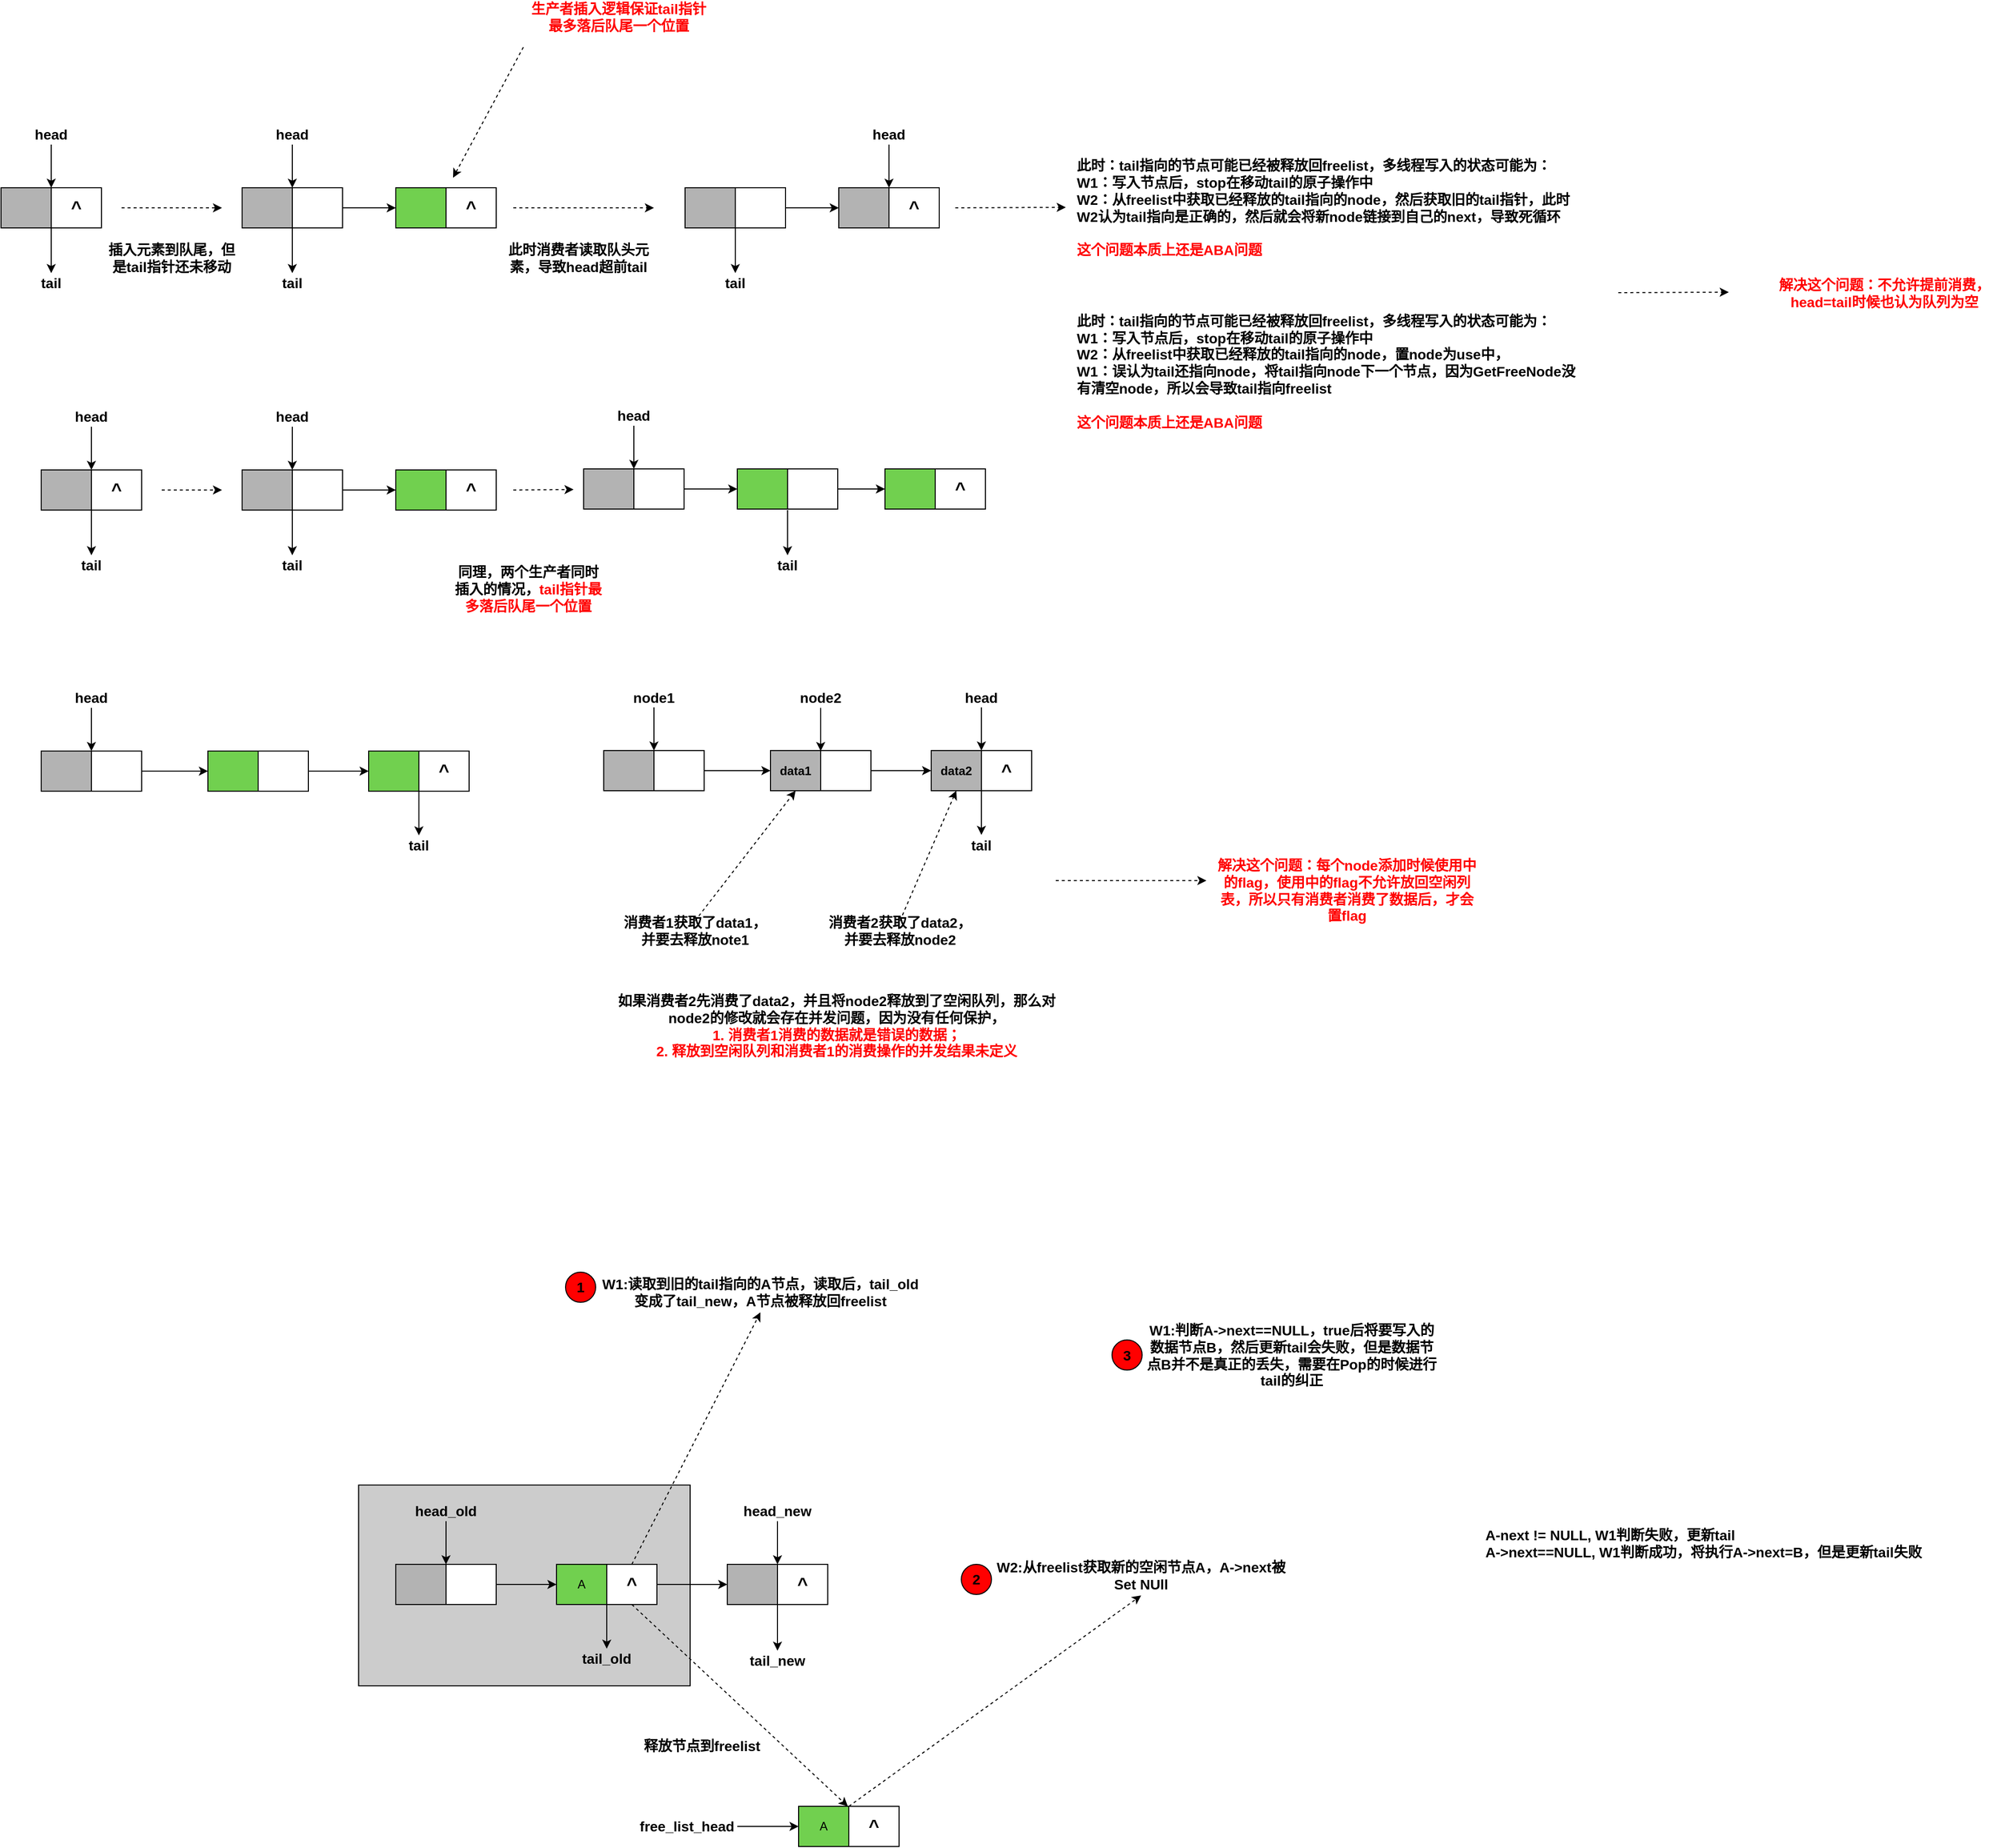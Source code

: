 <mxfile version="14.1.2" type="github">
  <diagram id="2i-kSuf8YJ6PZaOD5piu" name="Page-1">
    <mxGraphModel dx="2062" dy="1122" grid="1" gridSize="10" guides="1" tooltips="1" connect="1" arrows="1" fold="1" page="1" pageScale="1" pageWidth="827" pageHeight="1169" math="0" shadow="0">
      <root>
        <mxCell id="0" />
        <mxCell id="1" parent="0" />
        <mxCell id="8-dQ2X6_LbKBHd7kXa2N-51" value="" style="rounded=0;whiteSpace=wrap;html=1;fillColor=#CCCCCC;" parent="1" vertex="1">
          <mxGeometry x="476" y="1772" width="330" height="200" as="geometry" />
        </mxCell>
        <mxCell id="gaz1Uu5AwIauGs2SwcmH-5" value="" style="group" parent="1" vertex="1" connectable="0">
          <mxGeometry x="120" y="480" width="100" height="40" as="geometry" />
        </mxCell>
        <mxCell id="gaz1Uu5AwIauGs2SwcmH-3" value="" style="rounded=0;whiteSpace=wrap;html=1;fillColor=#B3B3B3;" parent="gaz1Uu5AwIauGs2SwcmH-5" vertex="1">
          <mxGeometry width="50" height="40" as="geometry" />
        </mxCell>
        <mxCell id="gaz1Uu5AwIauGs2SwcmH-4" value="&lt;b&gt;&lt;font style=&quot;font-size: 18px&quot;&gt;^&lt;/font&gt;&lt;/b&gt;" style="rounded=0;whiteSpace=wrap;html=1;" parent="gaz1Uu5AwIauGs2SwcmH-5" vertex="1">
          <mxGeometry x="50" width="50" height="40" as="geometry" />
        </mxCell>
        <mxCell id="gaz1Uu5AwIauGs2SwcmH-7" value="" style="endArrow=classic;html=1;entryX=0;entryY=0;entryDx=0;entryDy=0;" parent="1" source="gaz1Uu5AwIauGs2SwcmH-8" target="gaz1Uu5AwIauGs2SwcmH-4" edge="1">
          <mxGeometry width="50" height="50" relative="1" as="geometry">
            <mxPoint x="170" y="430" as="sourcePoint" />
            <mxPoint x="230" y="390" as="targetPoint" />
          </mxGeometry>
        </mxCell>
        <mxCell id="gaz1Uu5AwIauGs2SwcmH-8" value="&lt;font style=&quot;font-size: 14px&quot;&gt;&lt;b&gt;head&lt;/b&gt;&lt;/font&gt;" style="text;html=1;strokeColor=none;fillColor=none;align=center;verticalAlign=middle;whiteSpace=wrap;rounded=0;" parent="1" vertex="1">
          <mxGeometry x="150" y="417" width="40" height="20" as="geometry" />
        </mxCell>
        <mxCell id="gaz1Uu5AwIauGs2SwcmH-10" value="&lt;font style=&quot;font-size: 14px&quot;&gt;&lt;b&gt;tail&lt;/b&gt;&lt;/font&gt;" style="text;html=1;strokeColor=none;fillColor=none;align=center;verticalAlign=middle;whiteSpace=wrap;rounded=0;" parent="1" vertex="1">
          <mxGeometry x="150" y="565" width="40" height="20" as="geometry" />
        </mxCell>
        <mxCell id="gaz1Uu5AwIauGs2SwcmH-12" value="" style="endArrow=classic;html=1;exitX=1;exitY=1;exitDx=0;exitDy=0;entryX=0.5;entryY=0;entryDx=0;entryDy=0;" parent="1" source="gaz1Uu5AwIauGs2SwcmH-3" target="gaz1Uu5AwIauGs2SwcmH-10" edge="1">
          <mxGeometry width="50" height="50" relative="1" as="geometry">
            <mxPoint x="169.5" y="530" as="sourcePoint" />
            <mxPoint x="170" y="560" as="targetPoint" />
          </mxGeometry>
        </mxCell>
        <mxCell id="gaz1Uu5AwIauGs2SwcmH-13" value="" style="group" parent="1" vertex="1" connectable="0">
          <mxGeometry x="360" y="480" width="100" height="40" as="geometry" />
        </mxCell>
        <mxCell id="gaz1Uu5AwIauGs2SwcmH-14" value="" style="rounded=0;whiteSpace=wrap;html=1;fillColor=#B3B3B3;" parent="gaz1Uu5AwIauGs2SwcmH-13" vertex="1">
          <mxGeometry width="50" height="40" as="geometry" />
        </mxCell>
        <mxCell id="gaz1Uu5AwIauGs2SwcmH-15" value="" style="rounded=0;whiteSpace=wrap;html=1;" parent="gaz1Uu5AwIauGs2SwcmH-13" vertex="1">
          <mxGeometry x="50" width="50" height="40" as="geometry" />
        </mxCell>
        <mxCell id="gaz1Uu5AwIauGs2SwcmH-16" value="" style="endArrow=classic;html=1;entryX=0;entryY=0;entryDx=0;entryDy=0;" parent="1" source="gaz1Uu5AwIauGs2SwcmH-17" target="gaz1Uu5AwIauGs2SwcmH-15" edge="1">
          <mxGeometry width="50" height="50" relative="1" as="geometry">
            <mxPoint x="410" y="430" as="sourcePoint" />
            <mxPoint x="470" y="390" as="targetPoint" />
          </mxGeometry>
        </mxCell>
        <mxCell id="gaz1Uu5AwIauGs2SwcmH-17" value="&lt;font style=&quot;font-size: 14px&quot;&gt;&lt;b&gt;head&lt;/b&gt;&lt;/font&gt;" style="text;html=1;strokeColor=none;fillColor=none;align=center;verticalAlign=middle;whiteSpace=wrap;rounded=0;" parent="1" vertex="1">
          <mxGeometry x="390" y="417" width="40" height="20" as="geometry" />
        </mxCell>
        <mxCell id="gaz1Uu5AwIauGs2SwcmH-18" value="&lt;font style=&quot;font-size: 14px&quot;&gt;&lt;b&gt;tail&lt;/b&gt;&lt;/font&gt;" style="text;html=1;strokeColor=none;fillColor=none;align=center;verticalAlign=middle;whiteSpace=wrap;rounded=0;" parent="1" vertex="1">
          <mxGeometry x="390" y="565" width="40" height="20" as="geometry" />
        </mxCell>
        <mxCell id="gaz1Uu5AwIauGs2SwcmH-19" value="" style="endArrow=classic;html=1;exitX=1;exitY=1;exitDx=0;exitDy=0;entryX=0.5;entryY=0;entryDx=0;entryDy=0;" parent="1" source="gaz1Uu5AwIauGs2SwcmH-14" target="gaz1Uu5AwIauGs2SwcmH-18" edge="1">
          <mxGeometry width="50" height="50" relative="1" as="geometry">
            <mxPoint x="409.5" y="530" as="sourcePoint" />
            <mxPoint x="410" y="560" as="targetPoint" />
          </mxGeometry>
        </mxCell>
        <mxCell id="gaz1Uu5AwIauGs2SwcmH-20" value="" style="endArrow=classic;html=1;entryX=0;entryY=0.5;entryDx=0;entryDy=0;" parent="1" source="gaz1Uu5AwIauGs2SwcmH-15" target="gaz1Uu5AwIauGs2SwcmH-22" edge="1">
          <mxGeometry width="50" height="50" relative="1" as="geometry">
            <mxPoint x="530" y="527" as="sourcePoint" />
            <mxPoint x="510" y="500" as="targetPoint" />
          </mxGeometry>
        </mxCell>
        <mxCell id="gaz1Uu5AwIauGs2SwcmH-25" value="" style="group" parent="1" vertex="1" connectable="0">
          <mxGeometry x="513" y="480" width="100" height="40" as="geometry" />
        </mxCell>
        <mxCell id="gaz1Uu5AwIauGs2SwcmH-22" value="" style="rounded=0;whiteSpace=wrap;html=1;fillColor=#71D04F;" parent="gaz1Uu5AwIauGs2SwcmH-25" vertex="1">
          <mxGeometry width="50" height="40" as="geometry" />
        </mxCell>
        <mxCell id="gaz1Uu5AwIauGs2SwcmH-23" value="&lt;b&gt;&lt;font style=&quot;font-size: 18px&quot;&gt;^&lt;/font&gt;&lt;/b&gt;" style="rounded=0;whiteSpace=wrap;html=1;" parent="gaz1Uu5AwIauGs2SwcmH-25" vertex="1">
          <mxGeometry x="50" width="50" height="40" as="geometry" />
        </mxCell>
        <mxCell id="gaz1Uu5AwIauGs2SwcmH-26" value="" style="group" parent="1" vertex="1" connectable="0">
          <mxGeometry x="801" y="480" width="100" height="40" as="geometry" />
        </mxCell>
        <mxCell id="gaz1Uu5AwIauGs2SwcmH-27" value="" style="rounded=0;whiteSpace=wrap;html=1;fillColor=#B3B3B3;" parent="gaz1Uu5AwIauGs2SwcmH-26" vertex="1">
          <mxGeometry width="50" height="40" as="geometry" />
        </mxCell>
        <mxCell id="gaz1Uu5AwIauGs2SwcmH-28" value="" style="rounded=0;whiteSpace=wrap;html=1;" parent="gaz1Uu5AwIauGs2SwcmH-26" vertex="1">
          <mxGeometry x="50" width="50" height="40" as="geometry" />
        </mxCell>
        <mxCell id="gaz1Uu5AwIauGs2SwcmH-29" value="" style="endArrow=classic;html=1;entryX=1;entryY=0;entryDx=0;entryDy=0;" parent="1" source="gaz1Uu5AwIauGs2SwcmH-30" target="gaz1Uu5AwIauGs2SwcmH-35" edge="1">
          <mxGeometry width="50" height="50" relative="1" as="geometry">
            <mxPoint x="1004" y="430" as="sourcePoint" />
            <mxPoint x="1004" y="480" as="targetPoint" />
          </mxGeometry>
        </mxCell>
        <mxCell id="gaz1Uu5AwIauGs2SwcmH-30" value="&lt;font style=&quot;font-size: 14px&quot;&gt;&lt;b&gt;head&lt;/b&gt;&lt;/font&gt;" style="text;html=1;strokeColor=none;fillColor=none;align=center;verticalAlign=middle;whiteSpace=wrap;rounded=0;" parent="1" vertex="1">
          <mxGeometry x="984" y="417" width="40" height="20" as="geometry" />
        </mxCell>
        <mxCell id="gaz1Uu5AwIauGs2SwcmH-31" value="&lt;font style=&quot;font-size: 14px&quot;&gt;&lt;b&gt;tail&lt;/b&gt;&lt;/font&gt;" style="text;html=1;strokeColor=none;fillColor=none;align=center;verticalAlign=middle;whiteSpace=wrap;rounded=0;" parent="1" vertex="1">
          <mxGeometry x="831" y="565" width="40" height="20" as="geometry" />
        </mxCell>
        <mxCell id="gaz1Uu5AwIauGs2SwcmH-32" value="" style="endArrow=classic;html=1;exitX=1;exitY=1;exitDx=0;exitDy=0;entryX=0.5;entryY=0;entryDx=0;entryDy=0;" parent="1" source="gaz1Uu5AwIauGs2SwcmH-27" target="gaz1Uu5AwIauGs2SwcmH-31" edge="1">
          <mxGeometry width="50" height="50" relative="1" as="geometry">
            <mxPoint x="850.5" y="530" as="sourcePoint" />
            <mxPoint x="851" y="560" as="targetPoint" />
          </mxGeometry>
        </mxCell>
        <mxCell id="gaz1Uu5AwIauGs2SwcmH-33" value="" style="endArrow=classic;html=1;entryX=0;entryY=0.5;entryDx=0;entryDy=0;" parent="1" source="gaz1Uu5AwIauGs2SwcmH-28" target="gaz1Uu5AwIauGs2SwcmH-35" edge="1">
          <mxGeometry width="50" height="50" relative="1" as="geometry">
            <mxPoint x="971" y="527" as="sourcePoint" />
            <mxPoint x="951" y="500" as="targetPoint" />
          </mxGeometry>
        </mxCell>
        <mxCell id="gaz1Uu5AwIauGs2SwcmH-37" value="" style="group" parent="1" vertex="1" connectable="0">
          <mxGeometry x="954" y="480" width="100" height="40" as="geometry" />
        </mxCell>
        <mxCell id="gaz1Uu5AwIauGs2SwcmH-35" value="" style="rounded=0;whiteSpace=wrap;html=1;fillColor=#B3B3B3;" parent="gaz1Uu5AwIauGs2SwcmH-37" vertex="1">
          <mxGeometry width="50" height="40" as="geometry" />
        </mxCell>
        <mxCell id="gaz1Uu5AwIauGs2SwcmH-36" value="&lt;b&gt;&lt;font style=&quot;font-size: 18px&quot;&gt;^&lt;/font&gt;&lt;/b&gt;" style="rounded=0;whiteSpace=wrap;html=1;" parent="gaz1Uu5AwIauGs2SwcmH-37" vertex="1">
          <mxGeometry x="50" width="50" height="40" as="geometry" />
        </mxCell>
        <mxCell id="gaz1Uu5AwIauGs2SwcmH-45" value="" style="endArrow=classic;html=1;dashed=1;" parent="1" edge="1">
          <mxGeometry width="50" height="50" relative="1" as="geometry">
            <mxPoint x="240" y="500" as="sourcePoint" />
            <mxPoint x="340" y="500" as="targetPoint" />
          </mxGeometry>
        </mxCell>
        <mxCell id="gaz1Uu5AwIauGs2SwcmH-46" value="" style="endArrow=classic;html=1;dashed=1;" parent="1" edge="1">
          <mxGeometry width="50" height="50" relative="1" as="geometry">
            <mxPoint x="630" y="500" as="sourcePoint" />
            <mxPoint x="770" y="500" as="targetPoint" />
          </mxGeometry>
        </mxCell>
        <mxCell id="gaz1Uu5AwIauGs2SwcmH-47" value="" style="endArrow=classic;html=1;dashed=1;" parent="1" edge="1">
          <mxGeometry width="50" height="50" relative="1" as="geometry">
            <mxPoint x="1070" y="500" as="sourcePoint" />
            <mxPoint x="1180" y="499.5" as="targetPoint" />
          </mxGeometry>
        </mxCell>
        <mxCell id="gaz1Uu5AwIauGs2SwcmH-48" value="" style="group" parent="1" vertex="1" connectable="0">
          <mxGeometry x="160" y="761" width="100" height="40" as="geometry" />
        </mxCell>
        <mxCell id="gaz1Uu5AwIauGs2SwcmH-49" value="" style="rounded=0;whiteSpace=wrap;html=1;fillColor=#B3B3B3;" parent="gaz1Uu5AwIauGs2SwcmH-48" vertex="1">
          <mxGeometry width="50" height="40" as="geometry" />
        </mxCell>
        <mxCell id="gaz1Uu5AwIauGs2SwcmH-50" value="&lt;b&gt;&lt;font style=&quot;font-size: 18px&quot;&gt;^&lt;/font&gt;&lt;/b&gt;" style="rounded=0;whiteSpace=wrap;html=1;" parent="gaz1Uu5AwIauGs2SwcmH-48" vertex="1">
          <mxGeometry x="50" width="50" height="40" as="geometry" />
        </mxCell>
        <mxCell id="gaz1Uu5AwIauGs2SwcmH-51" value="" style="endArrow=classic;html=1;entryX=0;entryY=0;entryDx=0;entryDy=0;" parent="1" source="gaz1Uu5AwIauGs2SwcmH-52" target="gaz1Uu5AwIauGs2SwcmH-50" edge="1">
          <mxGeometry width="50" height="50" relative="1" as="geometry">
            <mxPoint x="210" y="711" as="sourcePoint" />
            <mxPoint x="270" y="671" as="targetPoint" />
          </mxGeometry>
        </mxCell>
        <mxCell id="gaz1Uu5AwIauGs2SwcmH-52" value="&lt;font style=&quot;font-size: 14px&quot;&gt;&lt;b&gt;head&lt;/b&gt;&lt;/font&gt;" style="text;html=1;strokeColor=none;fillColor=none;align=center;verticalAlign=middle;whiteSpace=wrap;rounded=0;" parent="1" vertex="1">
          <mxGeometry x="190" y="698" width="40" height="20" as="geometry" />
        </mxCell>
        <mxCell id="gaz1Uu5AwIauGs2SwcmH-53" value="&lt;font style=&quot;font-size: 14px&quot;&gt;&lt;b&gt;tail&lt;/b&gt;&lt;/font&gt;" style="text;html=1;strokeColor=none;fillColor=none;align=center;verticalAlign=middle;whiteSpace=wrap;rounded=0;" parent="1" vertex="1">
          <mxGeometry x="190" y="846" width="40" height="20" as="geometry" />
        </mxCell>
        <mxCell id="gaz1Uu5AwIauGs2SwcmH-54" value="" style="endArrow=classic;html=1;exitX=1;exitY=1;exitDx=0;exitDy=0;entryX=0.5;entryY=0;entryDx=0;entryDy=0;" parent="1" source="gaz1Uu5AwIauGs2SwcmH-49" target="gaz1Uu5AwIauGs2SwcmH-53" edge="1">
          <mxGeometry width="50" height="50" relative="1" as="geometry">
            <mxPoint x="209.5" y="811" as="sourcePoint" />
            <mxPoint x="210" y="841" as="targetPoint" />
          </mxGeometry>
        </mxCell>
        <mxCell id="gaz1Uu5AwIauGs2SwcmH-55" value="" style="group" parent="1" vertex="1" connectable="0">
          <mxGeometry x="360" y="761" width="100" height="40" as="geometry" />
        </mxCell>
        <mxCell id="gaz1Uu5AwIauGs2SwcmH-56" value="" style="rounded=0;whiteSpace=wrap;html=1;fillColor=#B3B3B3;" parent="gaz1Uu5AwIauGs2SwcmH-55" vertex="1">
          <mxGeometry width="50" height="40" as="geometry" />
        </mxCell>
        <mxCell id="gaz1Uu5AwIauGs2SwcmH-57" value="" style="rounded=0;whiteSpace=wrap;html=1;" parent="gaz1Uu5AwIauGs2SwcmH-55" vertex="1">
          <mxGeometry x="50" width="50" height="40" as="geometry" />
        </mxCell>
        <mxCell id="gaz1Uu5AwIauGs2SwcmH-58" value="" style="endArrow=classic;html=1;entryX=0;entryY=0;entryDx=0;entryDy=0;" parent="1" source="gaz1Uu5AwIauGs2SwcmH-59" target="gaz1Uu5AwIauGs2SwcmH-57" edge="1">
          <mxGeometry width="50" height="50" relative="1" as="geometry">
            <mxPoint x="410" y="711" as="sourcePoint" />
            <mxPoint x="470" y="671" as="targetPoint" />
          </mxGeometry>
        </mxCell>
        <mxCell id="gaz1Uu5AwIauGs2SwcmH-59" value="&lt;font style=&quot;font-size: 14px&quot;&gt;&lt;b&gt;head&lt;/b&gt;&lt;/font&gt;" style="text;html=1;strokeColor=none;fillColor=none;align=center;verticalAlign=middle;whiteSpace=wrap;rounded=0;" parent="1" vertex="1">
          <mxGeometry x="390" y="698" width="40" height="20" as="geometry" />
        </mxCell>
        <mxCell id="gaz1Uu5AwIauGs2SwcmH-60" value="&lt;font style=&quot;font-size: 14px&quot;&gt;&lt;b&gt;tail&lt;/b&gt;&lt;/font&gt;" style="text;html=1;strokeColor=none;fillColor=none;align=center;verticalAlign=middle;whiteSpace=wrap;rounded=0;" parent="1" vertex="1">
          <mxGeometry x="390" y="846" width="40" height="20" as="geometry" />
        </mxCell>
        <mxCell id="gaz1Uu5AwIauGs2SwcmH-61" value="" style="endArrow=classic;html=1;exitX=1;exitY=1;exitDx=0;exitDy=0;entryX=0.5;entryY=0;entryDx=0;entryDy=0;" parent="1" source="gaz1Uu5AwIauGs2SwcmH-56" target="gaz1Uu5AwIauGs2SwcmH-60" edge="1">
          <mxGeometry width="50" height="50" relative="1" as="geometry">
            <mxPoint x="409.5" y="811" as="sourcePoint" />
            <mxPoint x="410" y="841" as="targetPoint" />
          </mxGeometry>
        </mxCell>
        <mxCell id="gaz1Uu5AwIauGs2SwcmH-62" value="" style="endArrow=classic;html=1;entryX=0;entryY=0.5;entryDx=0;entryDy=0;" parent="1" source="gaz1Uu5AwIauGs2SwcmH-57" target="gaz1Uu5AwIauGs2SwcmH-64" edge="1">
          <mxGeometry width="50" height="50" relative="1" as="geometry">
            <mxPoint x="530" y="808" as="sourcePoint" />
            <mxPoint x="510" y="781" as="targetPoint" />
          </mxGeometry>
        </mxCell>
        <mxCell id="gaz1Uu5AwIauGs2SwcmH-63" value="" style="group" parent="1" vertex="1" connectable="0">
          <mxGeometry x="513" y="761" width="100" height="40" as="geometry" />
        </mxCell>
        <mxCell id="gaz1Uu5AwIauGs2SwcmH-64" value="" style="rounded=0;whiteSpace=wrap;html=1;fillColor=#71D04F;" parent="gaz1Uu5AwIauGs2SwcmH-63" vertex="1">
          <mxGeometry width="50" height="40" as="geometry" />
        </mxCell>
        <mxCell id="gaz1Uu5AwIauGs2SwcmH-65" value="&lt;b&gt;&lt;font style=&quot;font-size: 18px&quot;&gt;^&lt;/font&gt;&lt;/b&gt;" style="rounded=0;whiteSpace=wrap;html=1;" parent="gaz1Uu5AwIauGs2SwcmH-63" vertex="1">
          <mxGeometry x="50" width="50" height="40" as="geometry" />
        </mxCell>
        <mxCell id="gaz1Uu5AwIauGs2SwcmH-84" value="" style="endArrow=classic;html=1;dashed=1;" parent="1" edge="1">
          <mxGeometry width="50" height="50" relative="1" as="geometry">
            <mxPoint x="280" y="781" as="sourcePoint" />
            <mxPoint x="340" y="781" as="targetPoint" />
          </mxGeometry>
        </mxCell>
        <mxCell id="gaz1Uu5AwIauGs2SwcmH-85" value="" style="endArrow=classic;html=1;dashed=1;" parent="1" edge="1">
          <mxGeometry width="50" height="50" relative="1" as="geometry">
            <mxPoint x="630" y="781" as="sourcePoint" />
            <mxPoint x="690" y="780.5" as="targetPoint" />
          </mxGeometry>
        </mxCell>
        <mxCell id="gaz1Uu5AwIauGs2SwcmH-87" value="" style="group" parent="1" vertex="1" connectable="0">
          <mxGeometry x="700" y="760" width="100" height="40" as="geometry" />
        </mxCell>
        <mxCell id="gaz1Uu5AwIauGs2SwcmH-88" value="" style="rounded=0;whiteSpace=wrap;html=1;fillColor=#B3B3B3;" parent="gaz1Uu5AwIauGs2SwcmH-87" vertex="1">
          <mxGeometry width="50" height="40" as="geometry" />
        </mxCell>
        <mxCell id="gaz1Uu5AwIauGs2SwcmH-89" value="" style="rounded=0;whiteSpace=wrap;html=1;" parent="gaz1Uu5AwIauGs2SwcmH-87" vertex="1">
          <mxGeometry x="50" width="50" height="40" as="geometry" />
        </mxCell>
        <mxCell id="gaz1Uu5AwIauGs2SwcmH-90" value="" style="endArrow=classic;html=1;entryX=0;entryY=0;entryDx=0;entryDy=0;" parent="1" source="gaz1Uu5AwIauGs2SwcmH-91" target="gaz1Uu5AwIauGs2SwcmH-89" edge="1">
          <mxGeometry width="50" height="50" relative="1" as="geometry">
            <mxPoint x="750" y="710" as="sourcePoint" />
            <mxPoint x="810" y="670" as="targetPoint" />
          </mxGeometry>
        </mxCell>
        <mxCell id="gaz1Uu5AwIauGs2SwcmH-91" value="&lt;font style=&quot;font-size: 14px&quot;&gt;&lt;b&gt;head&lt;/b&gt;&lt;/font&gt;" style="text;html=1;strokeColor=none;fillColor=none;align=center;verticalAlign=middle;whiteSpace=wrap;rounded=0;" parent="1" vertex="1">
          <mxGeometry x="730" y="697" width="40" height="20" as="geometry" />
        </mxCell>
        <mxCell id="gaz1Uu5AwIauGs2SwcmH-92" value="&lt;font style=&quot;font-size: 14px&quot;&gt;&lt;b&gt;tail&lt;/b&gt;&lt;/font&gt;" style="text;html=1;strokeColor=none;fillColor=none;align=center;verticalAlign=middle;whiteSpace=wrap;rounded=0;" parent="1" vertex="1">
          <mxGeometry x="883" y="846" width="40" height="20" as="geometry" />
        </mxCell>
        <mxCell id="gaz1Uu5AwIauGs2SwcmH-93" value="" style="endArrow=classic;html=1;exitX=1;exitY=1;exitDx=0;exitDy=0;entryX=0.5;entryY=0;entryDx=0;entryDy=0;" parent="1" target="gaz1Uu5AwIauGs2SwcmH-92" edge="1">
          <mxGeometry width="50" height="50" relative="1" as="geometry">
            <mxPoint x="903" y="801" as="sourcePoint" />
            <mxPoint x="903" y="841" as="targetPoint" />
          </mxGeometry>
        </mxCell>
        <mxCell id="gaz1Uu5AwIauGs2SwcmH-94" value="" style="endArrow=classic;html=1;entryX=0;entryY=0.5;entryDx=0;entryDy=0;" parent="1" source="gaz1Uu5AwIauGs2SwcmH-89" target="gaz1Uu5AwIauGs2SwcmH-96" edge="1">
          <mxGeometry width="50" height="50" relative="1" as="geometry">
            <mxPoint x="870" y="807" as="sourcePoint" />
            <mxPoint x="850" y="780" as="targetPoint" />
          </mxGeometry>
        </mxCell>
        <mxCell id="gaz1Uu5AwIauGs2SwcmH-95" value="" style="group" parent="1" vertex="1" connectable="0">
          <mxGeometry x="853" y="760" width="100" height="40" as="geometry" />
        </mxCell>
        <mxCell id="gaz1Uu5AwIauGs2SwcmH-96" value="" style="rounded=0;whiteSpace=wrap;html=1;fillColor=#71D04F;" parent="gaz1Uu5AwIauGs2SwcmH-95" vertex="1">
          <mxGeometry width="50" height="40" as="geometry" />
        </mxCell>
        <mxCell id="gaz1Uu5AwIauGs2SwcmH-97" value="" style="rounded=0;whiteSpace=wrap;html=1;" parent="gaz1Uu5AwIauGs2SwcmH-95" vertex="1">
          <mxGeometry x="50" width="50" height="40" as="geometry" />
        </mxCell>
        <mxCell id="gaz1Uu5AwIauGs2SwcmH-98" value="" style="group" parent="1" vertex="1" connectable="0">
          <mxGeometry x="1000" y="760" width="100" height="40" as="geometry" />
        </mxCell>
        <mxCell id="gaz1Uu5AwIauGs2SwcmH-99" value="" style="rounded=0;whiteSpace=wrap;html=1;fillColor=#71D04F;" parent="gaz1Uu5AwIauGs2SwcmH-98" vertex="1">
          <mxGeometry width="50" height="40" as="geometry" />
        </mxCell>
        <mxCell id="gaz1Uu5AwIauGs2SwcmH-100" value="&lt;b&gt;&lt;font style=&quot;font-size: 18px&quot;&gt;^&lt;/font&gt;&lt;/b&gt;" style="rounded=0;whiteSpace=wrap;html=1;" parent="gaz1Uu5AwIauGs2SwcmH-98" vertex="1">
          <mxGeometry x="50" width="50" height="40" as="geometry" />
        </mxCell>
        <mxCell id="gaz1Uu5AwIauGs2SwcmH-101" value="" style="endArrow=classic;html=1;entryX=0;entryY=0.5;entryDx=0;entryDy=0;exitX=1;exitY=0.5;exitDx=0;exitDy=0;" parent="1" source="gaz1Uu5AwIauGs2SwcmH-97" target="gaz1Uu5AwIauGs2SwcmH-99" edge="1">
          <mxGeometry width="50" height="50" relative="1" as="geometry">
            <mxPoint x="970" y="830" as="sourcePoint" />
            <mxPoint x="1023" y="830" as="targetPoint" />
          </mxGeometry>
        </mxCell>
        <mxCell id="gaz1Uu5AwIauGs2SwcmH-102" value="&lt;font style=&quot;font-size: 14px&quot;&gt;&lt;b&gt;插入元素到队尾，但是tail指针还未移动&lt;/b&gt;&lt;/font&gt;" style="text;html=1;strokeColor=none;fillColor=none;align=center;verticalAlign=middle;whiteSpace=wrap;rounded=0;" parent="1" vertex="1">
          <mxGeometry x="220" y="540" width="140" height="20" as="geometry" />
        </mxCell>
        <mxCell id="gaz1Uu5AwIauGs2SwcmH-103" value="&lt;font style=&quot;font-size: 14px&quot;&gt;&lt;b&gt;此时消费者读取队头元素，导致head超前tail&lt;/b&gt;&lt;/font&gt;" style="text;html=1;strokeColor=none;fillColor=none;align=center;verticalAlign=middle;whiteSpace=wrap;rounded=0;" parent="1" vertex="1">
          <mxGeometry x="620" y="540" width="150" height="20" as="geometry" />
        </mxCell>
        <mxCell id="gaz1Uu5AwIauGs2SwcmH-105" value="" style="endArrow=classic;html=1;dashed=1;" parent="1" edge="1">
          <mxGeometry width="50" height="50" relative="1" as="geometry">
            <mxPoint x="640" y="340" as="sourcePoint" />
            <mxPoint x="570" y="470" as="targetPoint" />
          </mxGeometry>
        </mxCell>
        <mxCell id="gaz1Uu5AwIauGs2SwcmH-106" value="&lt;font style=&quot;font-size: 14px&quot; color=&quot;#ff0000&quot;&gt;&lt;b&gt;生产者插入逻辑保证tail指针最多落后队尾一个位置&lt;/b&gt;&lt;/font&gt;" style="text;html=1;strokeColor=none;fillColor=none;align=center;verticalAlign=middle;whiteSpace=wrap;rounded=0;" parent="1" vertex="1">
          <mxGeometry x="640" y="300" width="190" height="20" as="geometry" />
        </mxCell>
        <mxCell id="gaz1Uu5AwIauGs2SwcmH-107" value="&lt;span style=&quot;font-size: 14px&quot;&gt;&lt;b&gt;同理，两个生产者同时插入的情况，&lt;/b&gt;&lt;/span&gt;&lt;b style=&quot;color: rgb(255 , 0 , 0) ; font-size: 14px&quot;&gt;tail指针最多落后队尾一个位置&lt;/b&gt;" style="text;html=1;strokeColor=none;fillColor=none;align=center;verticalAlign=middle;whiteSpace=wrap;rounded=0;" parent="1" vertex="1">
          <mxGeometry x="570" y="870" width="150" height="20" as="geometry" />
        </mxCell>
        <mxCell id="gaz1Uu5AwIauGs2SwcmH-111" value="" style="endArrow=classic;html=1;entryX=1;entryY=0;entryDx=0;entryDy=0;" parent="1" source="gaz1Uu5AwIauGs2SwcmH-112" target="gaz1Uu5AwIauGs2SwcmH-117" edge="1">
          <mxGeometry width="50" height="50" relative="1" as="geometry">
            <mxPoint x="210" y="991" as="sourcePoint" />
            <mxPoint x="210" y="1041" as="targetPoint" />
          </mxGeometry>
        </mxCell>
        <mxCell id="gaz1Uu5AwIauGs2SwcmH-112" value="&lt;font style=&quot;font-size: 14px&quot;&gt;&lt;b&gt;head&lt;/b&gt;&lt;/font&gt;" style="text;html=1;strokeColor=none;fillColor=none;align=center;verticalAlign=middle;whiteSpace=wrap;rounded=0;" parent="1" vertex="1">
          <mxGeometry x="190" y="978" width="40" height="20" as="geometry" />
        </mxCell>
        <mxCell id="gaz1Uu5AwIauGs2SwcmH-113" value="&lt;font style=&quot;font-size: 14px&quot;&gt;&lt;b&gt;tail&lt;/b&gt;&lt;/font&gt;" style="text;html=1;strokeColor=none;fillColor=none;align=center;verticalAlign=middle;whiteSpace=wrap;rounded=0;" parent="1" vertex="1">
          <mxGeometry x="516" y="1125" width="40" height="20" as="geometry" />
        </mxCell>
        <mxCell id="gaz1Uu5AwIauGs2SwcmH-114" value="" style="endArrow=classic;html=1;exitX=0;exitY=1;exitDx=0;exitDy=0;entryX=0.5;entryY=0;entryDx=0;entryDy=0;" parent="1" source="gaz1Uu5AwIauGs2SwcmH-121" target="gaz1Uu5AwIauGs2SwcmH-113" edge="1">
          <mxGeometry width="50" height="50" relative="1" as="geometry">
            <mxPoint x="536" y="1080" as="sourcePoint" />
            <mxPoint x="536" y="1120" as="targetPoint" />
          </mxGeometry>
        </mxCell>
        <mxCell id="gaz1Uu5AwIauGs2SwcmH-116" value="" style="group" parent="1" vertex="1" connectable="0">
          <mxGeometry x="160" y="1041" width="100" height="40" as="geometry" />
        </mxCell>
        <mxCell id="gaz1Uu5AwIauGs2SwcmH-117" value="" style="rounded=0;whiteSpace=wrap;html=1;fillColor=#B3B3B3;" parent="gaz1Uu5AwIauGs2SwcmH-116" vertex="1">
          <mxGeometry width="50" height="40" as="geometry" />
        </mxCell>
        <mxCell id="gaz1Uu5AwIauGs2SwcmH-118" value="" style="rounded=0;whiteSpace=wrap;html=1;" parent="gaz1Uu5AwIauGs2SwcmH-116" vertex="1">
          <mxGeometry x="50" width="50" height="40" as="geometry" />
        </mxCell>
        <mxCell id="gaz1Uu5AwIauGs2SwcmH-119" value="" style="group" parent="1" vertex="1" connectable="0">
          <mxGeometry x="486" y="1041" width="100" height="40" as="geometry" />
        </mxCell>
        <mxCell id="gaz1Uu5AwIauGs2SwcmH-120" value="" style="rounded=0;whiteSpace=wrap;html=1;fillColor=#71D04F;" parent="gaz1Uu5AwIauGs2SwcmH-119" vertex="1">
          <mxGeometry width="50" height="40" as="geometry" />
        </mxCell>
        <mxCell id="gaz1Uu5AwIauGs2SwcmH-121" value="&lt;b&gt;&lt;font style=&quot;font-size: 18px&quot;&gt;^&lt;/font&gt;&lt;/b&gt;" style="rounded=0;whiteSpace=wrap;html=1;" parent="gaz1Uu5AwIauGs2SwcmH-119" vertex="1">
          <mxGeometry x="50" width="50" height="40" as="geometry" />
        </mxCell>
        <mxCell id="gaz1Uu5AwIauGs2SwcmH-124" value="" style="group" parent="1" vertex="1" connectable="0">
          <mxGeometry x="326" y="1041" width="100" height="40" as="geometry" />
        </mxCell>
        <mxCell id="gaz1Uu5AwIauGs2SwcmH-125" value="" style="rounded=0;whiteSpace=wrap;html=1;fillColor=#71D04F;" parent="gaz1Uu5AwIauGs2SwcmH-124" vertex="1">
          <mxGeometry width="50" height="40" as="geometry" />
        </mxCell>
        <mxCell id="gaz1Uu5AwIauGs2SwcmH-126" value="" style="rounded=0;whiteSpace=wrap;html=1;" parent="gaz1Uu5AwIauGs2SwcmH-124" vertex="1">
          <mxGeometry x="50" width="50" height="40" as="geometry" />
        </mxCell>
        <mxCell id="gaz1Uu5AwIauGs2SwcmH-128" value="" style="endArrow=classic;html=1;entryX=0;entryY=0.5;entryDx=0;entryDy=0;exitX=1;exitY=0.5;exitDx=0;exitDy=0;" parent="1" source="gaz1Uu5AwIauGs2SwcmH-118" target="gaz1Uu5AwIauGs2SwcmH-125" edge="1">
          <mxGeometry width="50" height="50" relative="1" as="geometry">
            <mxPoint x="266" y="1060.5" as="sourcePoint" />
            <mxPoint x="319" y="1060.5" as="targetPoint" />
          </mxGeometry>
        </mxCell>
        <mxCell id="gaz1Uu5AwIauGs2SwcmH-129" value="" style="endArrow=classic;html=1;entryX=0;entryY=0.5;entryDx=0;entryDy=0;exitX=1;exitY=0.5;exitDx=0;exitDy=0;" parent="1" source="gaz1Uu5AwIauGs2SwcmH-126" target="gaz1Uu5AwIauGs2SwcmH-120" edge="1">
          <mxGeometry width="50" height="50" relative="1" as="geometry">
            <mxPoint x="426" y="1060.5" as="sourcePoint" />
            <mxPoint x="492" y="1060.5" as="targetPoint" />
          </mxGeometry>
        </mxCell>
        <mxCell id="gaz1Uu5AwIauGs2SwcmH-130" value="" style="endArrow=classic;html=1;entryX=1;entryY=0;entryDx=0;entryDy=0;" parent="1" source="gaz1Uu5AwIauGs2SwcmH-131" target="gaz1Uu5AwIauGs2SwcmH-135" edge="1">
          <mxGeometry width="50" height="50" relative="1" as="geometry">
            <mxPoint x="770" y="990.5" as="sourcePoint" />
            <mxPoint x="770" y="1040.5" as="targetPoint" />
          </mxGeometry>
        </mxCell>
        <mxCell id="gaz1Uu5AwIauGs2SwcmH-131" value="&lt;font style=&quot;font-size: 14px&quot;&gt;&lt;b&gt;node1&lt;/b&gt;&lt;/font&gt;" style="text;html=1;strokeColor=none;fillColor=none;align=center;verticalAlign=middle;whiteSpace=wrap;rounded=0;" parent="1" vertex="1">
          <mxGeometry x="750" y="977.5" width="40" height="20" as="geometry" />
        </mxCell>
        <mxCell id="gaz1Uu5AwIauGs2SwcmH-132" value="&lt;font style=&quot;font-size: 14px&quot;&gt;&lt;b&gt;tail&lt;/b&gt;&lt;/font&gt;" style="text;html=1;strokeColor=none;fillColor=none;align=center;verticalAlign=middle;whiteSpace=wrap;rounded=0;" parent="1" vertex="1">
          <mxGeometry x="1076" y="1124.5" width="40" height="20" as="geometry" />
        </mxCell>
        <mxCell id="gaz1Uu5AwIauGs2SwcmH-133" value="" style="endArrow=classic;html=1;exitX=0;exitY=1;exitDx=0;exitDy=0;entryX=0.5;entryY=0;entryDx=0;entryDy=0;" parent="1" source="gaz1Uu5AwIauGs2SwcmH-139" target="gaz1Uu5AwIauGs2SwcmH-132" edge="1">
          <mxGeometry width="50" height="50" relative="1" as="geometry">
            <mxPoint x="1096" y="1079.5" as="sourcePoint" />
            <mxPoint x="1096" y="1119.5" as="targetPoint" />
          </mxGeometry>
        </mxCell>
        <mxCell id="gaz1Uu5AwIauGs2SwcmH-134" value="" style="group" parent="1" vertex="1" connectable="0">
          <mxGeometry x="720" y="1040.5" width="100" height="40" as="geometry" />
        </mxCell>
        <mxCell id="gaz1Uu5AwIauGs2SwcmH-135" value="" style="rounded=0;whiteSpace=wrap;html=1;fillColor=#B3B3B3;" parent="gaz1Uu5AwIauGs2SwcmH-134" vertex="1">
          <mxGeometry width="50" height="40" as="geometry" />
        </mxCell>
        <mxCell id="gaz1Uu5AwIauGs2SwcmH-136" value="" style="rounded=0;whiteSpace=wrap;html=1;" parent="gaz1Uu5AwIauGs2SwcmH-134" vertex="1">
          <mxGeometry x="50" width="50" height="40" as="geometry" />
        </mxCell>
        <mxCell id="gaz1Uu5AwIauGs2SwcmH-137" value="" style="group" parent="1" vertex="1" connectable="0">
          <mxGeometry x="1046" y="1040.5" width="100" height="40" as="geometry" />
        </mxCell>
        <mxCell id="gaz1Uu5AwIauGs2SwcmH-138" value="&lt;b&gt;data2&lt;/b&gt;" style="rounded=0;whiteSpace=wrap;html=1;fillColor=#B3B3B3;" parent="gaz1Uu5AwIauGs2SwcmH-137" vertex="1">
          <mxGeometry width="50" height="40" as="geometry" />
        </mxCell>
        <mxCell id="gaz1Uu5AwIauGs2SwcmH-139" value="&lt;b&gt;&lt;font style=&quot;font-size: 18px&quot;&gt;^&lt;/font&gt;&lt;/b&gt;" style="rounded=0;whiteSpace=wrap;html=1;" parent="gaz1Uu5AwIauGs2SwcmH-137" vertex="1">
          <mxGeometry x="50" width="50" height="40" as="geometry" />
        </mxCell>
        <mxCell id="gaz1Uu5AwIauGs2SwcmH-140" value="" style="group" parent="1" vertex="1" connectable="0">
          <mxGeometry x="886" y="1040.5" width="100" height="40" as="geometry" />
        </mxCell>
        <mxCell id="gaz1Uu5AwIauGs2SwcmH-141" value="&lt;b&gt;data1&lt;/b&gt;" style="rounded=0;whiteSpace=wrap;html=1;fillColor=#B3B3B3;" parent="gaz1Uu5AwIauGs2SwcmH-140" vertex="1">
          <mxGeometry width="50" height="40" as="geometry" />
        </mxCell>
        <mxCell id="gaz1Uu5AwIauGs2SwcmH-142" value="" style="rounded=0;whiteSpace=wrap;html=1;" parent="gaz1Uu5AwIauGs2SwcmH-140" vertex="1">
          <mxGeometry x="50" width="50" height="40" as="geometry" />
        </mxCell>
        <mxCell id="gaz1Uu5AwIauGs2SwcmH-143" value="" style="endArrow=classic;html=1;entryX=0;entryY=0.5;entryDx=0;entryDy=0;exitX=1;exitY=0.5;exitDx=0;exitDy=0;" parent="1" source="gaz1Uu5AwIauGs2SwcmH-136" target="gaz1Uu5AwIauGs2SwcmH-141" edge="1">
          <mxGeometry width="50" height="50" relative="1" as="geometry">
            <mxPoint x="826" y="1060" as="sourcePoint" />
            <mxPoint x="879" y="1060" as="targetPoint" />
          </mxGeometry>
        </mxCell>
        <mxCell id="gaz1Uu5AwIauGs2SwcmH-144" value="" style="endArrow=classic;html=1;entryX=0;entryY=0.5;entryDx=0;entryDy=0;exitX=1;exitY=0.5;exitDx=0;exitDy=0;" parent="1" source="gaz1Uu5AwIauGs2SwcmH-142" target="gaz1Uu5AwIauGs2SwcmH-138" edge="1">
          <mxGeometry width="50" height="50" relative="1" as="geometry">
            <mxPoint x="986" y="1060" as="sourcePoint" />
            <mxPoint x="1052" y="1060" as="targetPoint" />
          </mxGeometry>
        </mxCell>
        <mxCell id="gaz1Uu5AwIauGs2SwcmH-145" value="" style="endArrow=classic;html=1;entryX=1;entryY=0;entryDx=0;entryDy=0;" parent="1" source="gaz1Uu5AwIauGs2SwcmH-146" edge="1">
          <mxGeometry width="50" height="50" relative="1" as="geometry">
            <mxPoint x="936" y="991" as="sourcePoint" />
            <mxPoint x="936" y="1041" as="targetPoint" />
          </mxGeometry>
        </mxCell>
        <mxCell id="gaz1Uu5AwIauGs2SwcmH-146" value="&lt;font style=&quot;font-size: 14px&quot;&gt;&lt;b&gt;node2&lt;/b&gt;&lt;/font&gt;" style="text;html=1;strokeColor=none;fillColor=none;align=center;verticalAlign=middle;whiteSpace=wrap;rounded=0;" parent="1" vertex="1">
          <mxGeometry x="916" y="978" width="40" height="20" as="geometry" />
        </mxCell>
        <mxCell id="gaz1Uu5AwIauGs2SwcmH-149" value="" style="endArrow=classic;html=1;entryX=1;entryY=0;entryDx=0;entryDy=0;" parent="1" source="gaz1Uu5AwIauGs2SwcmH-150" edge="1">
          <mxGeometry width="50" height="50" relative="1" as="geometry">
            <mxPoint x="1096" y="990.5" as="sourcePoint" />
            <mxPoint x="1096" y="1040.5" as="targetPoint" />
          </mxGeometry>
        </mxCell>
        <mxCell id="gaz1Uu5AwIauGs2SwcmH-150" value="&lt;font style=&quot;font-size: 14px&quot;&gt;&lt;b&gt;head&lt;/b&gt;&lt;/font&gt;" style="text;html=1;strokeColor=none;fillColor=none;align=center;verticalAlign=middle;whiteSpace=wrap;rounded=0;" parent="1" vertex="1">
          <mxGeometry x="1076" y="977.5" width="40" height="20" as="geometry" />
        </mxCell>
        <mxCell id="gaz1Uu5AwIauGs2SwcmH-151" value="&lt;span style=&quot;font-size: 14px&quot;&gt;&lt;b&gt;消费者1获取了data1，并要去释放note1&lt;/b&gt;&lt;/span&gt;" style="text;html=1;strokeColor=none;fillColor=none;align=center;verticalAlign=middle;whiteSpace=wrap;rounded=0;" parent="1" vertex="1">
          <mxGeometry x="736" y="1210" width="150" height="20" as="geometry" />
        </mxCell>
        <mxCell id="gaz1Uu5AwIauGs2SwcmH-152" value="&lt;span style=&quot;font-size: 14px&quot;&gt;&lt;b&gt;消费者2获取了data2，并要去释放node2&lt;/b&gt;&lt;/span&gt;" style="text;html=1;strokeColor=none;fillColor=none;align=center;verticalAlign=middle;whiteSpace=wrap;rounded=0;" parent="1" vertex="1">
          <mxGeometry x="940" y="1210" width="150" height="20" as="geometry" />
        </mxCell>
        <mxCell id="gaz1Uu5AwIauGs2SwcmH-154" value="" style="endArrow=classic;html=1;dashed=1;entryX=0.5;entryY=1;entryDx=0;entryDy=0;exitX=0.5;exitY=0;exitDx=0;exitDy=0;" parent="1" source="gaz1Uu5AwIauGs2SwcmH-151" target="gaz1Uu5AwIauGs2SwcmH-141" edge="1">
          <mxGeometry width="50" height="50" relative="1" as="geometry">
            <mxPoint x="850" y="1180" as="sourcePoint" />
            <mxPoint x="1320" y="1180" as="targetPoint" />
          </mxGeometry>
        </mxCell>
        <mxCell id="gaz1Uu5AwIauGs2SwcmH-155" value="" style="endArrow=classic;html=1;dashed=1;entryX=0.5;entryY=1;entryDx=0;entryDy=0;exitX=0.5;exitY=0;exitDx=0;exitDy=0;" parent="1" source="gaz1Uu5AwIauGs2SwcmH-152" target="gaz1Uu5AwIauGs2SwcmH-138" edge="1">
          <mxGeometry width="50" height="50" relative="1" as="geometry">
            <mxPoint x="1080" y="1180" as="sourcePoint" />
            <mxPoint x="1046" y="1089.5" as="targetPoint" />
          </mxGeometry>
        </mxCell>
        <mxCell id="gaz1Uu5AwIauGs2SwcmH-156" style="edgeStyle=orthogonalEdgeStyle;rounded=0;orthogonalLoop=1;jettySize=auto;html=1;exitX=0.5;exitY=1;exitDx=0;exitDy=0;dashed=1;" parent="1" source="gaz1Uu5AwIauGs2SwcmH-151" target="gaz1Uu5AwIauGs2SwcmH-151" edge="1">
          <mxGeometry relative="1" as="geometry" />
        </mxCell>
        <mxCell id="gaz1Uu5AwIauGs2SwcmH-157" value="&lt;span style=&quot;font-size: 14px&quot;&gt;&lt;b&gt;如果消费者2先消费了data2，并且将node2释放到了空闲队列，那么对node2的修改就会存在并发问题，因为没有任何保护，&lt;br&gt;&lt;font color=&quot;#ff0000&quot;&gt;1. 消费者1消费的数据就是错误的数据；&lt;br&gt;2. 释放到空闲队列和消费者1的消费操作的并发结果未定义&lt;/font&gt;&lt;br&gt;&lt;/b&gt;&lt;/span&gt;" style="text;html=1;strokeColor=none;fillColor=none;align=center;verticalAlign=middle;whiteSpace=wrap;rounded=0;" parent="1" vertex="1">
          <mxGeometry x="730" y="1270" width="444" height="90" as="geometry" />
        </mxCell>
        <mxCell id="evAg2mKujsgtPa_T0E3i-1" value="" style="endArrow=classic;html=1;dashed=1;" parent="1" edge="1">
          <mxGeometry width="50" height="50" relative="1" as="geometry">
            <mxPoint x="1170" y="1170" as="sourcePoint" />
            <mxPoint x="1320" y="1170" as="targetPoint" />
          </mxGeometry>
        </mxCell>
        <mxCell id="evAg2mKujsgtPa_T0E3i-2" value="&lt;span style=&quot;font-size: 14px&quot;&gt;&lt;b&gt;&lt;font color=&quot;#ff0000&quot;&gt;解决这个问题：每个node添加时候使用中的flag，使用中的flag不允许放回空闲列表，所以只有消费者消费了数据后，才会置flag&lt;/font&gt;&lt;/b&gt;&lt;/span&gt;" style="text;html=1;strokeColor=none;fillColor=none;align=center;verticalAlign=middle;whiteSpace=wrap;rounded=0;" parent="1" vertex="1">
          <mxGeometry x="1330" y="1125" width="260" height="110" as="geometry" />
        </mxCell>
        <mxCell id="evAg2mKujsgtPa_T0E3i-3" value="&lt;div style=&quot;text-align: left&quot;&gt;&lt;b style=&quot;font-size: 14px&quot;&gt;此时：tail指向的节点可能已经被释放回freelist，多线程写入的状态可能为：&lt;/b&gt;&lt;/div&gt;&lt;span style=&quot;font-size: 14px&quot;&gt;&lt;div style=&quot;text-align: left&quot;&gt;&lt;b&gt;W1：写入节点后，stop在移动tail的原子操作中&lt;/b&gt;&lt;/div&gt;&lt;div style=&quot;font-weight: bold ; text-align: left&quot;&gt;&lt;b&gt;W2：从freelist中获取已经释放的tail指向的node，然后获取旧的tail指针，此时W2认为tail指向是正确的，然后就会将新node链接到自己的next，导致死循环&lt;br&gt;&lt;br&gt;&lt;/b&gt;&lt;/div&gt;&lt;div style=&quot;text-align: left&quot;&gt;&lt;b&gt;&lt;font color=&quot;#ff0000&quot;&gt;这个问题本质上还是ABA问题&lt;/font&gt;&lt;/b&gt;&lt;/div&gt;&lt;/span&gt;" style="text;html=1;strokeColor=none;fillColor=none;align=center;verticalAlign=middle;whiteSpace=wrap;rounded=0;" parent="1" vertex="1">
          <mxGeometry x="1190" y="445" width="500" height="110" as="geometry" />
        </mxCell>
        <mxCell id="evAg2mKujsgtPa_T0E3i-4" value="" style="endArrow=classic;html=1;dashed=1;" parent="1" edge="1">
          <mxGeometry width="50" height="50" relative="1" as="geometry">
            <mxPoint x="1730" y="584.5" as="sourcePoint" />
            <mxPoint x="1840" y="584" as="targetPoint" />
          </mxGeometry>
        </mxCell>
        <mxCell id="evAg2mKujsgtPa_T0E3i-5" value="&lt;span style=&quot;font-size: 14px&quot;&gt;&lt;b&gt;&lt;font color=&quot;#ff0000&quot;&gt;解决这个问题：不允许提前消费，head=tail时候也认为队列为空&lt;/font&gt;&lt;/b&gt;&lt;/span&gt;" style="text;html=1;strokeColor=none;fillColor=none;align=center;verticalAlign=middle;whiteSpace=wrap;rounded=0;" parent="1" vertex="1">
          <mxGeometry x="1880" y="530" width="230" height="110" as="geometry" />
        </mxCell>
        <mxCell id="evAg2mKujsgtPa_T0E3i-6" value="&lt;div style=&quot;text-align: left&quot;&gt;&lt;b style=&quot;font-size: 14px&quot;&gt;此时：tail指向的节点可能已经被释放回freelist，多线程写入的状态可能为：&lt;/b&gt;&lt;/div&gt;&lt;span style=&quot;font-size: 14px&quot;&gt;&lt;div style=&quot;text-align: left&quot;&gt;&lt;b&gt;W1：写入节点后，stop在移动tail的原子操作中&lt;/b&gt;&lt;/div&gt;&lt;div style=&quot;font-weight: bold ; text-align: left&quot;&gt;&lt;b&gt;W2：从freelist中获取已经释放的tail指向的node，置node为use中，&lt;br&gt;W1：误认为tail还指向node，将tail指向node下一个节点，因为GetFreeNode没有清空node，所以会导致tail指向freelist&lt;br&gt;&lt;br&gt;&lt;/b&gt;&lt;/div&gt;&lt;div style=&quot;text-align: left&quot;&gt;&lt;b&gt;&lt;font color=&quot;#ff0000&quot;&gt;这个问题本质上还是ABA问题&lt;/font&gt;&lt;/b&gt;&lt;/div&gt;&lt;/span&gt;" style="text;html=1;strokeColor=none;fillColor=none;align=center;verticalAlign=middle;whiteSpace=wrap;rounded=0;" parent="1" vertex="1">
          <mxGeometry x="1190" y="608" width="500" height="110" as="geometry" />
        </mxCell>
        <mxCell id="8-dQ2X6_LbKBHd7kXa2N-32" value="" style="endArrow=classic;html=1;entryX=1;entryY=0;entryDx=0;entryDy=0;" parent="1" source="8-dQ2X6_LbKBHd7kXa2N-33" edge="1">
          <mxGeometry width="50" height="50" relative="1" as="geometry">
            <mxPoint x="563" y="1801" as="sourcePoint" />
            <mxPoint x="563" y="1851" as="targetPoint" />
          </mxGeometry>
        </mxCell>
        <mxCell id="8-dQ2X6_LbKBHd7kXa2N-33" value="&lt;font style=&quot;font-size: 14px&quot;&gt;&lt;b&gt;head_old&lt;/b&gt;&lt;/font&gt;" style="text;html=1;strokeColor=none;fillColor=none;align=center;verticalAlign=middle;whiteSpace=wrap;rounded=0;" parent="1" vertex="1">
          <mxGeometry x="543" y="1788" width="40" height="20" as="geometry" />
        </mxCell>
        <mxCell id="8-dQ2X6_LbKBHd7kXa2N-34" value="&lt;font style=&quot;font-size: 14px&quot;&gt;&lt;b&gt;tail_old&lt;/b&gt;&lt;/font&gt;" style="text;html=1;strokeColor=none;fillColor=none;align=center;verticalAlign=middle;whiteSpace=wrap;rounded=0;" parent="1" vertex="1">
          <mxGeometry x="703" y="1935" width="40" height="20" as="geometry" />
        </mxCell>
        <mxCell id="8-dQ2X6_LbKBHd7kXa2N-35" value="" style="endArrow=classic;html=1;exitX=0;exitY=1;exitDx=0;exitDy=0;entryX=0.5;entryY=0;entryDx=0;entryDy=0;" parent="1" source="8-dQ2X6_LbKBHd7kXa2N-38" target="8-dQ2X6_LbKBHd7kXa2N-34" edge="1">
          <mxGeometry width="50" height="50" relative="1" as="geometry">
            <mxPoint x="723" y="1890" as="sourcePoint" />
            <mxPoint x="723" y="1930" as="targetPoint" />
          </mxGeometry>
        </mxCell>
        <mxCell id="8-dQ2X6_LbKBHd7kXa2N-36" value="" style="group" parent="1" vertex="1" connectable="0">
          <mxGeometry x="673" y="1851" width="100" height="40" as="geometry" />
        </mxCell>
        <mxCell id="8-dQ2X6_LbKBHd7kXa2N-37" value="A" style="rounded=0;whiteSpace=wrap;html=1;fillColor=#71D04F;" parent="8-dQ2X6_LbKBHd7kXa2N-36" vertex="1">
          <mxGeometry width="50" height="40" as="geometry" />
        </mxCell>
        <mxCell id="8-dQ2X6_LbKBHd7kXa2N-38" value="&lt;b&gt;&lt;font style=&quot;font-size: 18px&quot;&gt;^&lt;/font&gt;&lt;/b&gt;" style="rounded=0;whiteSpace=wrap;html=1;" parent="8-dQ2X6_LbKBHd7kXa2N-36" vertex="1">
          <mxGeometry x="50" width="50" height="40" as="geometry" />
        </mxCell>
        <mxCell id="8-dQ2X6_LbKBHd7kXa2N-39" value="" style="group" parent="1" vertex="1" connectable="0">
          <mxGeometry x="513" y="1851" width="100" height="40" as="geometry" />
        </mxCell>
        <mxCell id="8-dQ2X6_LbKBHd7kXa2N-40" value="" style="rounded=0;whiteSpace=wrap;html=1;fillColor=#B3B3B3;" parent="8-dQ2X6_LbKBHd7kXa2N-39" vertex="1">
          <mxGeometry width="50" height="40" as="geometry" />
        </mxCell>
        <mxCell id="8-dQ2X6_LbKBHd7kXa2N-41" value="" style="rounded=0;whiteSpace=wrap;html=1;" parent="8-dQ2X6_LbKBHd7kXa2N-39" vertex="1">
          <mxGeometry x="50" width="50" height="40" as="geometry" />
        </mxCell>
        <mxCell id="8-dQ2X6_LbKBHd7kXa2N-42" value="" style="endArrow=classic;html=1;entryX=0;entryY=0.5;entryDx=0;entryDy=0;exitX=1;exitY=0.5;exitDx=0;exitDy=0;" parent="1" source="8-dQ2X6_LbKBHd7kXa2N-41" target="8-dQ2X6_LbKBHd7kXa2N-37" edge="1">
          <mxGeometry width="50" height="50" relative="1" as="geometry">
            <mxPoint x="613" y="1870.5" as="sourcePoint" />
            <mxPoint x="679" y="1870.5" as="targetPoint" />
          </mxGeometry>
        </mxCell>
        <mxCell id="8-dQ2X6_LbKBHd7kXa2N-43" value="" style="group" parent="1" vertex="1" connectable="0">
          <mxGeometry x="843" y="1851" width="100" height="40" as="geometry" />
        </mxCell>
        <mxCell id="8-dQ2X6_LbKBHd7kXa2N-44" value="" style="rounded=0;whiteSpace=wrap;html=1;fillColor=#B3B3B3;" parent="8-dQ2X6_LbKBHd7kXa2N-43" vertex="1">
          <mxGeometry width="50" height="40" as="geometry" />
        </mxCell>
        <mxCell id="8-dQ2X6_LbKBHd7kXa2N-45" value="&lt;b&gt;&lt;font style=&quot;font-size: 18px&quot;&gt;^&lt;/font&gt;&lt;/b&gt;" style="rounded=0;whiteSpace=wrap;html=1;" parent="8-dQ2X6_LbKBHd7kXa2N-43" vertex="1">
          <mxGeometry x="50" width="50" height="40" as="geometry" />
        </mxCell>
        <mxCell id="8-dQ2X6_LbKBHd7kXa2N-46" value="" style="endArrow=classic;html=1;entryX=0;entryY=0.5;entryDx=0;entryDy=0;exitX=1;exitY=0.5;exitDx=0;exitDy=0;" parent="1" source="8-dQ2X6_LbKBHd7kXa2N-38" target="8-dQ2X6_LbKBHd7kXa2N-44" edge="1">
          <mxGeometry width="50" height="50" relative="1" as="geometry">
            <mxPoint x="794" y="1947" as="sourcePoint" />
            <mxPoint x="854" y="1946.5" as="targetPoint" />
          </mxGeometry>
        </mxCell>
        <mxCell id="8-dQ2X6_LbKBHd7kXa2N-47" value="" style="endArrow=classic;html=1;" parent="1" source="8-dQ2X6_LbKBHd7kXa2N-48" edge="1">
          <mxGeometry width="50" height="50" relative="1" as="geometry">
            <mxPoint x="893" y="1801" as="sourcePoint" />
            <mxPoint x="893" y="1851" as="targetPoint" />
          </mxGeometry>
        </mxCell>
        <mxCell id="8-dQ2X6_LbKBHd7kXa2N-48" value="&lt;font style=&quot;font-size: 14px&quot;&gt;&lt;b&gt;head_new&lt;br&gt;&lt;/b&gt;&lt;/font&gt;" style="text;html=1;strokeColor=none;fillColor=none;align=center;verticalAlign=middle;whiteSpace=wrap;rounded=0;" parent="1" vertex="1">
          <mxGeometry x="873" y="1788" width="40" height="20" as="geometry" />
        </mxCell>
        <mxCell id="8-dQ2X6_LbKBHd7kXa2N-49" value="&lt;font style=&quot;font-size: 14px&quot;&gt;&lt;b&gt;tail_new&lt;/b&gt;&lt;/font&gt;" style="text;html=1;strokeColor=none;fillColor=none;align=center;verticalAlign=middle;whiteSpace=wrap;rounded=0;" parent="1" vertex="1">
          <mxGeometry x="873" y="1937" width="40" height="20" as="geometry" />
        </mxCell>
        <mxCell id="8-dQ2X6_LbKBHd7kXa2N-50" value="" style="endArrow=classic;html=1;entryX=0.5;entryY=0;entryDx=0;entryDy=0;exitX=0;exitY=1;exitDx=0;exitDy=0;" parent="1" source="8-dQ2X6_LbKBHd7kXa2N-45" target="8-dQ2X6_LbKBHd7kXa2N-49" edge="1">
          <mxGeometry width="50" height="50" relative="1" as="geometry">
            <mxPoint x="893" y="1893" as="sourcePoint" />
            <mxPoint x="893" y="1932" as="targetPoint" />
          </mxGeometry>
        </mxCell>
        <mxCell id="8-dQ2X6_LbKBHd7kXa2N-53" value="" style="group" parent="1" vertex="1" connectable="0">
          <mxGeometry x="914" y="2092" width="100" height="40" as="geometry" />
        </mxCell>
        <mxCell id="8-dQ2X6_LbKBHd7kXa2N-54" value="A" style="rounded=0;whiteSpace=wrap;html=1;fillColor=#71D04F;" parent="8-dQ2X6_LbKBHd7kXa2N-53" vertex="1">
          <mxGeometry width="50" height="40" as="geometry" />
        </mxCell>
        <mxCell id="8-dQ2X6_LbKBHd7kXa2N-55" value="&lt;b&gt;&lt;font style=&quot;font-size: 18px&quot;&gt;^&lt;/font&gt;&lt;/b&gt;" style="rounded=0;whiteSpace=wrap;html=1;" parent="8-dQ2X6_LbKBHd7kXa2N-53" vertex="1">
          <mxGeometry x="50" width="50" height="40" as="geometry" />
        </mxCell>
        <mxCell id="8-dQ2X6_LbKBHd7kXa2N-56" value="&lt;font style=&quot;font-size: 14px&quot;&gt;&lt;b&gt;free_list_head&lt;/b&gt;&lt;/font&gt;" style="text;html=1;strokeColor=none;fillColor=none;align=center;verticalAlign=middle;whiteSpace=wrap;rounded=0;" parent="1" vertex="1">
          <mxGeometry x="753" y="2102" width="100" height="20" as="geometry" />
        </mxCell>
        <mxCell id="8-dQ2X6_LbKBHd7kXa2N-59" value="" style="endArrow=classic;html=1;entryX=0;entryY=0.5;entryDx=0;entryDy=0;" parent="1" target="8-dQ2X6_LbKBHd7kXa2N-54" edge="1">
          <mxGeometry width="50" height="50" relative="1" as="geometry">
            <mxPoint x="853" y="2112" as="sourcePoint" />
            <mxPoint x="884" y="2111.5" as="targetPoint" />
            <Array as="points" />
          </mxGeometry>
        </mxCell>
        <mxCell id="8-dQ2X6_LbKBHd7kXa2N-62" value="" style="endArrow=classic;html=1;exitX=0.5;exitY=1;exitDx=0;exitDy=0;dashed=1;" parent="1" source="8-dQ2X6_LbKBHd7kXa2N-38" edge="1">
          <mxGeometry width="50" height="50" relative="1" as="geometry">
            <mxPoint x="883" y="2062" as="sourcePoint" />
            <mxPoint x="963" y="2092" as="targetPoint" />
          </mxGeometry>
        </mxCell>
        <mxCell id="8-dQ2X6_LbKBHd7kXa2N-63" value="" style="endArrow=classic;html=1;exitX=0;exitY=0;exitDx=0;exitDy=0;dashed=1;entryX=0.5;entryY=1;entryDx=0;entryDy=0;" parent="1" source="8-dQ2X6_LbKBHd7kXa2N-55" target="8-dQ2X6_LbKBHd7kXa2N-67" edge="1">
          <mxGeometry width="50" height="50" relative="1" as="geometry">
            <mxPoint x="1023" y="2122" as="sourcePoint" />
            <mxPoint x="1216" y="1602" as="targetPoint" />
          </mxGeometry>
        </mxCell>
        <mxCell id="8-dQ2X6_LbKBHd7kXa2N-64" value="&lt;span style=&quot;font-size: 14px&quot;&gt;&lt;b&gt;释放节点到freelist&lt;/b&gt;&lt;/span&gt;" style="text;html=1;strokeColor=none;fillColor=none;align=center;verticalAlign=middle;whiteSpace=wrap;rounded=0;" parent="1" vertex="1">
          <mxGeometry x="743" y="2022" width="150" height="20" as="geometry" />
        </mxCell>
        <mxCell id="8-dQ2X6_LbKBHd7kXa2N-65" value="" style="endArrow=classic;html=1;dashed=1;exitX=0.5;exitY=0;exitDx=0;exitDy=0;entryX=0.5;entryY=1;entryDx=0;entryDy=0;" parent="1" source="8-dQ2X6_LbKBHd7kXa2N-38" target="8-dQ2X6_LbKBHd7kXa2N-66" edge="1">
          <mxGeometry width="50" height="50" relative="1" as="geometry">
            <mxPoint x="856.5" y="1572" as="sourcePoint" />
            <mxPoint x="866" y="1602" as="targetPoint" />
          </mxGeometry>
        </mxCell>
        <mxCell id="8-dQ2X6_LbKBHd7kXa2N-66" value="&lt;span style=&quot;font-size: 14px&quot;&gt;&lt;b&gt;W1:读取到旧的tail指向的A节点，读取后，tail_old变成了tail_new，A节点被释放回freelist&lt;/b&gt;&lt;/span&gt;" style="text;html=1;strokeColor=none;fillColor=none;align=center;verticalAlign=middle;whiteSpace=wrap;rounded=0;" parent="1" vertex="1">
          <mxGeometry x="716" y="1560" width="320" height="40" as="geometry" />
        </mxCell>
        <mxCell id="8-dQ2X6_LbKBHd7kXa2N-67" value="&lt;span style=&quot;font-size: 14px&quot;&gt;&lt;b&gt;W2:从freelist&lt;/b&gt;&lt;/span&gt;&lt;b style=&quot;font-size: 14px&quot;&gt;获取新的空闲节点A，A-&amp;gt;next被Set NUll&lt;/b&gt;&lt;span style=&quot;font-size: 14px&quot;&gt;&lt;b&gt;&lt;br&gt;&lt;/b&gt;&lt;/span&gt;" style="text;html=1;strokeColor=none;fillColor=none;align=center;verticalAlign=middle;whiteSpace=wrap;rounded=0;" parent="1" vertex="1">
          <mxGeometry x="1106" y="1842" width="298" height="40" as="geometry" />
        </mxCell>
        <mxCell id="8-dQ2X6_LbKBHd7kXa2N-68" value="&lt;span style=&quot;font-size: 14px&quot;&gt;&lt;b&gt;W1:判断A-&amp;gt;next==NULL，true后将要写入的数据节点B，然后更新tail会失败，但是数据节点B并不是真正的丢失，需要在Pop的时候进行tail的纠正&lt;/b&gt;&lt;/span&gt;" style="text;html=1;strokeColor=none;fillColor=none;align=center;verticalAlign=middle;whiteSpace=wrap;rounded=0;" parent="1" vertex="1">
          <mxGeometry x="1256" y="1603" width="298" height="79" as="geometry" />
        </mxCell>
        <mxCell id="8-dQ2X6_LbKBHd7kXa2N-69" value="&lt;b&gt;&lt;font style=&quot;font-size: 14px&quot;&gt;1&lt;/font&gt;&lt;/b&gt;" style="ellipse;whiteSpace=wrap;html=1;aspect=fixed;fillColor=#FF0000;" parent="1" vertex="1">
          <mxGeometry x="682" y="1560" width="30" height="30" as="geometry" />
        </mxCell>
        <mxCell id="8-dQ2X6_LbKBHd7kXa2N-71" value="&lt;b&gt;&lt;font style=&quot;font-size: 14px&quot;&gt;2&lt;/font&gt;&lt;/b&gt;" style="ellipse;whiteSpace=wrap;html=1;aspect=fixed;fillColor=#FF0000;" parent="1" vertex="1">
          <mxGeometry x="1076" y="1851" width="30" height="30" as="geometry" />
        </mxCell>
        <mxCell id="8-dQ2X6_LbKBHd7kXa2N-72" value="&lt;b&gt;&lt;font style=&quot;font-size: 14px&quot;&gt;3&lt;/font&gt;&lt;/b&gt;" style="ellipse;whiteSpace=wrap;html=1;aspect=fixed;fillColor=#FF0000;" parent="1" vertex="1">
          <mxGeometry x="1226" y="1627.5" width="30" height="30" as="geometry" />
        </mxCell>
        <mxCell id="4LVwWJnmChwBG1AwSLE_-1" value="&lt;div style=&quot;text-align: left&quot;&gt;&lt;b style=&quot;font-size: 14px&quot;&gt;A-next != NULL, W1判断失败，更新tail&lt;/b&gt;&lt;/div&gt;&lt;span style=&quot;font-size: 14px&quot;&gt;&lt;div style=&quot;text-align: left&quot;&gt;&lt;b&gt;A-&amp;gt;next==NULL, W1判断成功，将执行A-&amp;gt;next=B，但是更新tail失败&lt;/b&gt;&lt;/div&gt;&lt;/span&gt;" style="text;html=1;strokeColor=none;fillColor=none;align=center;verticalAlign=middle;whiteSpace=wrap;rounded=0;" vertex="1" parent="1">
          <mxGeometry x="1550" y="1790" width="530" height="79" as="geometry" />
        </mxCell>
      </root>
    </mxGraphModel>
  </diagram>
</mxfile>
